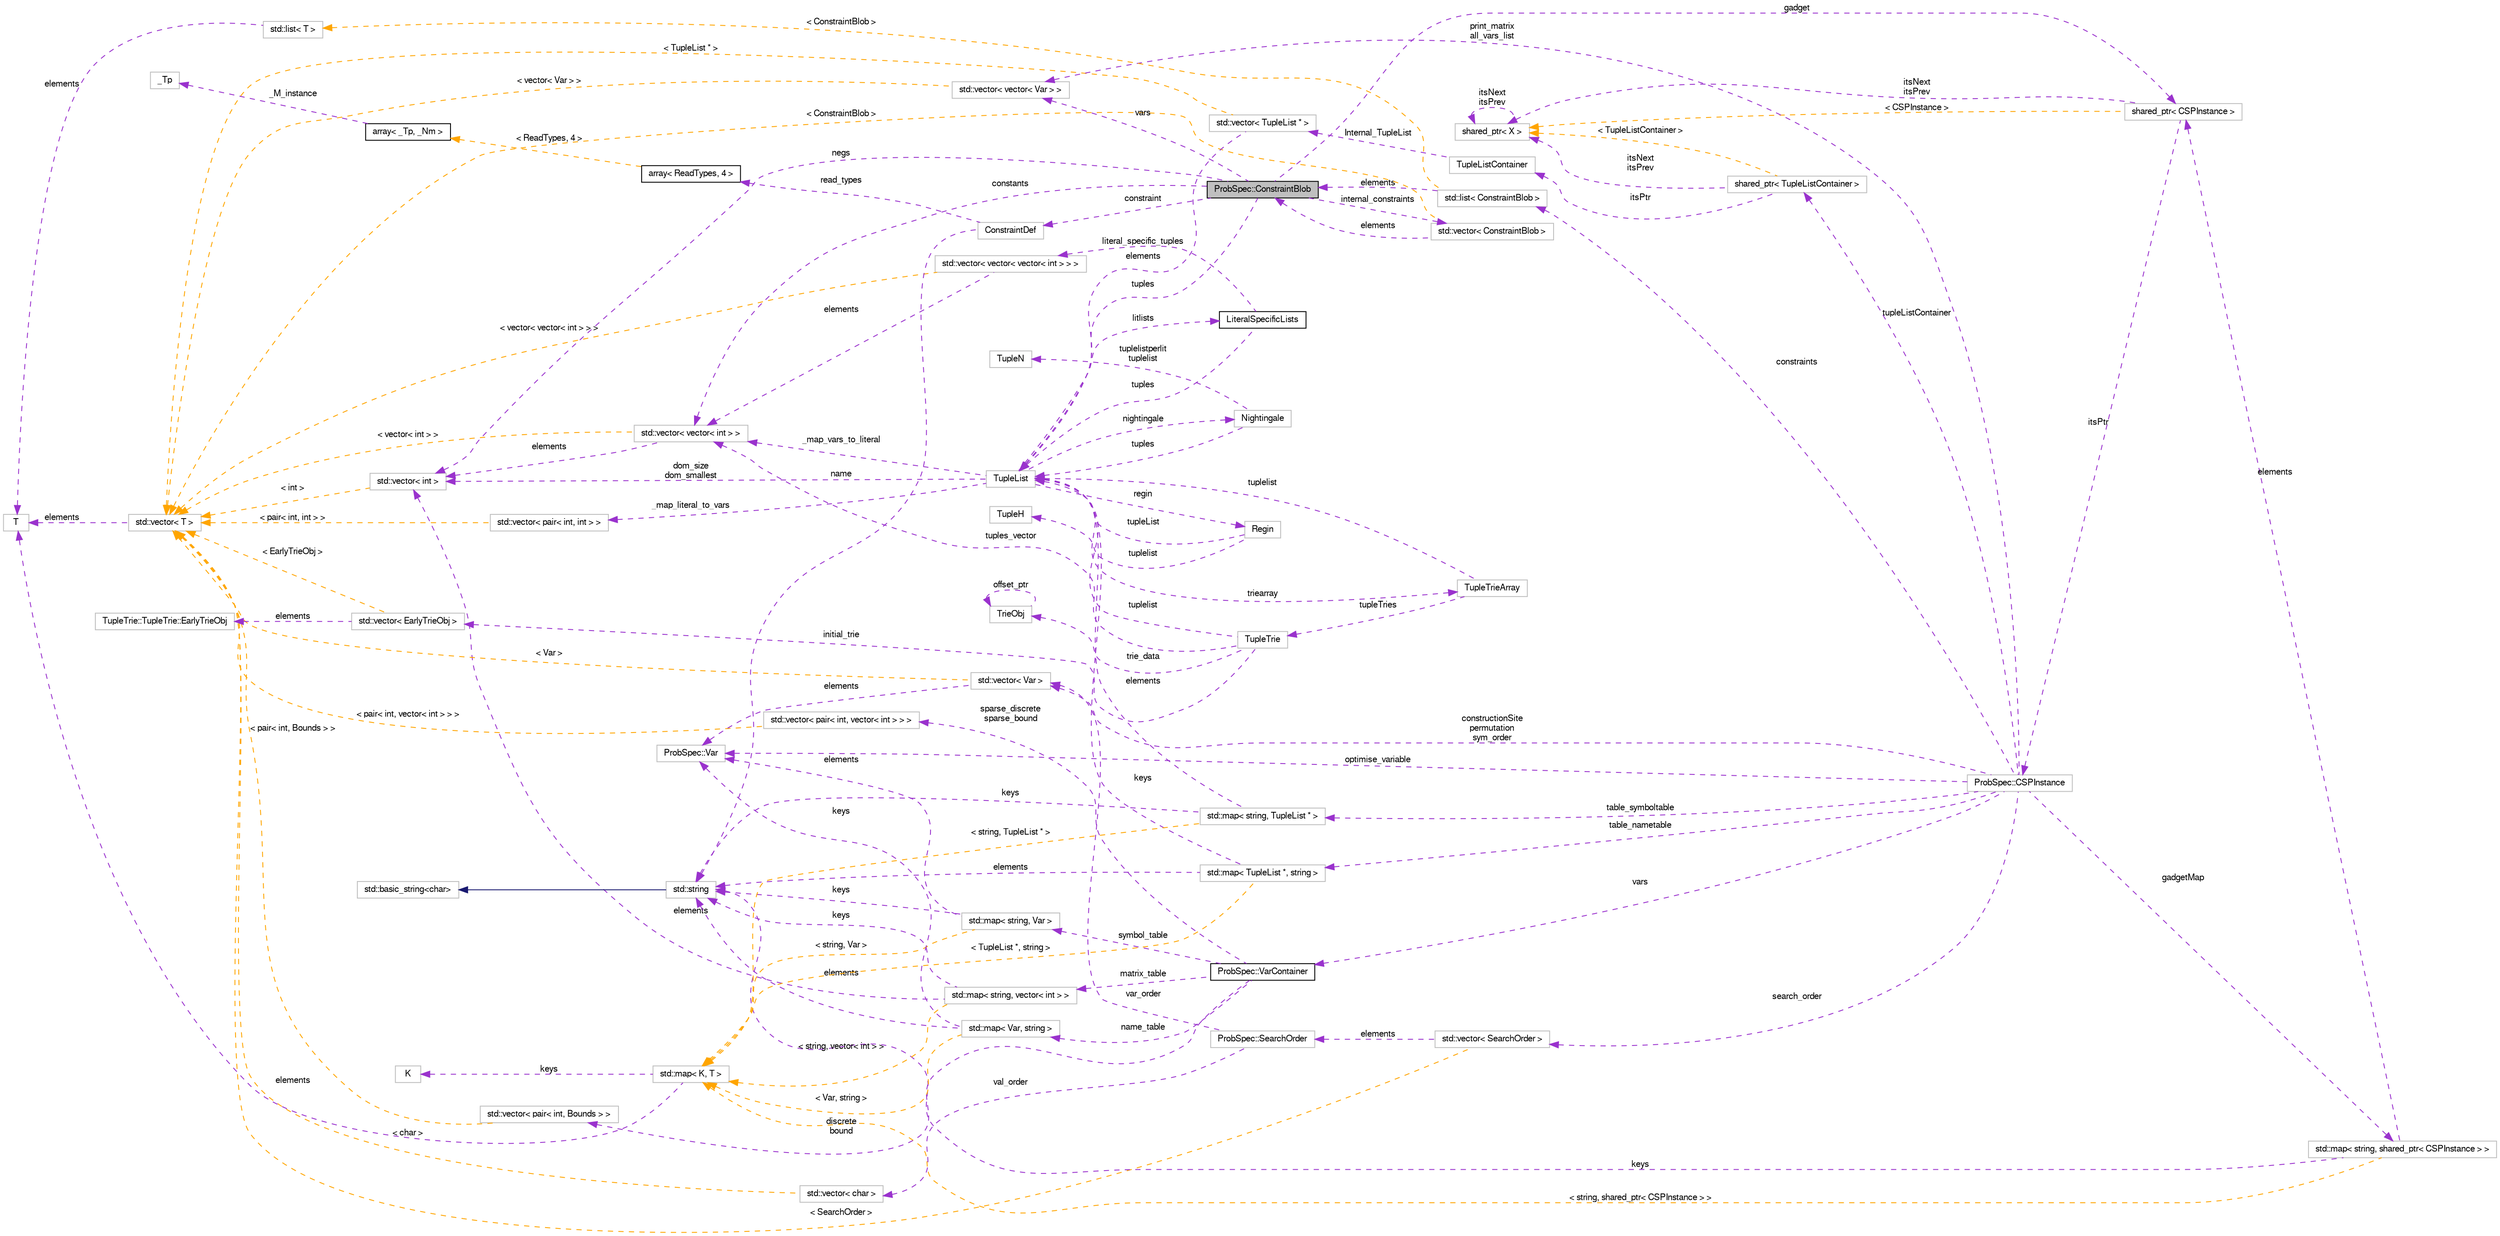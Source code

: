digraph G
{
  edge [fontname="FreeSans",fontsize="10",labelfontname="FreeSans",labelfontsize="10"];
  node [fontname="FreeSans",fontsize="10",shape=record];
  rankdir=LR;
  Node1 [label="ProbSpec::ConstraintBlob",height=0.2,width=0.4,color="black", fillcolor="grey75", style="filled" fontcolor="black"];
  Node2 -> Node1 [dir=back,color="darkorchid3",fontsize="10",style="dashed",label="constants",fontname="FreeSans"];
  Node2 [label="std::vector\< vector\< int \> \>",height=0.2,width=0.4,color="grey75", fillcolor="white", style="filled"];
  Node3 -> Node2 [dir=back,color="darkorchid3",fontsize="10",style="dashed",label="elements",fontname="FreeSans"];
  Node3 [label="std::vector\< int \>",height=0.2,width=0.4,color="grey75", fillcolor="white", style="filled"];
  Node4 -> Node3 [dir=back,color="orange",fontsize="10",style="dashed",label="\< int \>",fontname="FreeSans"];
  Node4 [label="std::vector\< T \>",height=0.2,width=0.4,color="grey75", fillcolor="white", style="filled",tooltip="STL class."];
  Node5 -> Node4 [dir=back,color="darkorchid3",fontsize="10",style="dashed",label="elements",fontname="FreeSans"];
  Node5 [label="T",height=0.2,width=0.4,color="grey75", fillcolor="white", style="filled"];
  Node4 -> Node2 [dir=back,color="orange",fontsize="10",style="dashed",label="\< vector\< int \> \>",fontname="FreeSans"];
  Node6 -> Node1 [dir=back,color="darkorchid3",fontsize="10",style="dashed",label="gadget",fontname="FreeSans"];
  Node6 [label="shared_ptr\< CSPInstance \>",height=0.2,width=0.4,color="grey75", fillcolor="white", style="filled"];
  Node7 -> Node6 [dir=back,color="darkorchid3",fontsize="10",style="dashed",label="itsNext\nitsPrev",fontname="FreeSans"];
  Node7 [label="shared_ptr\< X \>",height=0.2,width=0.4,color="grey75", fillcolor="white", style="filled"];
  Node7 -> Node7 [dir=back,color="darkorchid3",fontsize="10",style="dashed",label="itsNext\nitsPrev",fontname="FreeSans"];
  Node8 -> Node6 [dir=back,color="darkorchid3",fontsize="10",style="dashed",label="itsPtr",fontname="FreeSans"];
  Node8 [label="ProbSpec::CSPInstance",height=0.2,width=0.4,color="grey75", fillcolor="white", style="filled"];
  Node9 -> Node8 [dir=back,color="darkorchid3",fontsize="10",style="dashed",label="print_matrix\nall_vars_list",fontname="FreeSans"];
  Node9 [label="std::vector\< vector\< Var \> \>",height=0.2,width=0.4,color="grey75", fillcolor="white", style="filled"];
  Node4 -> Node9 [dir=back,color="orange",fontsize="10",style="dashed",label="\< vector\< Var \> \>",fontname="FreeSans"];
  Node10 -> Node8 [dir=back,color="darkorchid3",fontsize="10",style="dashed",label="table_nametable",fontname="FreeSans"];
  Node10 [label="std::map\< TupleList *, string \>",height=0.2,width=0.4,color="grey75", fillcolor="white", style="filled"];
  Node11 -> Node10 [dir=back,color="darkorchid3",fontsize="10",style="dashed",label="elements",fontname="FreeSans"];
  Node11 [label="std::string",height=0.2,width=0.4,color="grey75", fillcolor="white", style="filled",tooltip="STL class."];
  Node12 -> Node11 [dir=back,color="midnightblue",fontsize="10",style="solid",fontname="FreeSans"];
  Node12 [label="std::basic_string\<char\>",height=0.2,width=0.4,color="grey75", fillcolor="white", style="filled",tooltip="STL class."];
  Node13 -> Node10 [dir=back,color="darkorchid3",fontsize="10",style="dashed",label="keys",fontname="FreeSans"];
  Node13 [label="TupleList",height=0.2,width=0.4,color="grey75", fillcolor="white", style="filled"];
  Node2 -> Node13 [dir=back,color="darkorchid3",fontsize="10",style="dashed",label="_map_vars_to_literal",fontname="FreeSans"];
  Node14 -> Node13 [dir=back,color="darkorchid3",fontsize="10",style="dashed",label="triearray",fontname="FreeSans"];
  Node14 [label="TupleTrieArray",height=0.2,width=0.4,color="grey75", fillcolor="white", style="filled"];
  Node15 -> Node14 [dir=back,color="darkorchid3",fontsize="10",style="dashed",label="tupleTries",fontname="FreeSans"];
  Node15 [label="TupleTrie",height=0.2,width=0.4,color="grey75", fillcolor="white", style="filled"];
  Node16 -> Node15 [dir=back,color="darkorchid3",fontsize="10",style="dashed",label="initial_trie",fontname="FreeSans"];
  Node16 [label="std::vector\< EarlyTrieObj \>",height=0.2,width=0.4,color="grey75", fillcolor="white", style="filled"];
  Node17 -> Node16 [dir=back,color="darkorchid3",fontsize="10",style="dashed",label="elements",fontname="FreeSans"];
  Node17 [label="TupleTrie::TupleTrie::EarlyTrieObj",height=0.2,width=0.4,color="grey75", fillcolor="white", style="filled"];
  Node4 -> Node16 [dir=back,color="orange",fontsize="10",style="dashed",label="\< EarlyTrieObj \>",fontname="FreeSans"];
  Node2 -> Node15 [dir=back,color="darkorchid3",fontsize="10",style="dashed",label="tuples_vector",fontname="FreeSans"];
  Node18 -> Node15 [dir=back,color="darkorchid3",fontsize="10",style="dashed",label="trie_data",fontname="FreeSans"];
  Node18 [label="TrieObj",height=0.2,width=0.4,color="grey75", fillcolor="white", style="filled"];
  Node18 -> Node18 [dir=back,color="darkorchid3",fontsize="10",style="dashed",label="offset_ptr",fontname="FreeSans"];
  Node13 -> Node15 [dir=back,color="darkorchid3",fontsize="10",style="dashed",label="tuplelist",fontname="FreeSans"];
  Node13 -> Node14 [dir=back,color="darkorchid3",fontsize="10",style="dashed",label="tuplelist",fontname="FreeSans"];
  Node19 -> Node13 [dir=back,color="darkorchid3",fontsize="10",style="dashed",label="nightingale",fontname="FreeSans"];
  Node19 [label="Nightingale",height=0.2,width=0.4,color="grey75", fillcolor="white", style="filled"];
  Node20 -> Node19 [dir=back,color="darkorchid3",fontsize="10",style="dashed",label="tuplelistperlit\ntuplelist",fontname="FreeSans"];
  Node20 [label="TupleN",height=0.2,width=0.4,color="grey75", fillcolor="white", style="filled"];
  Node13 -> Node19 [dir=back,color="darkorchid3",fontsize="10",style="dashed",label="tuples",fontname="FreeSans"];
  Node21 -> Node13 [dir=back,color="darkorchid3",fontsize="10",style="dashed",label="litlists",fontname="FreeSans"];
  Node21 [label="LiteralSpecificLists",height=0.2,width=0.4,color="black", fillcolor="white", style="filled",URL="$class_literal_specific_lists.html",tooltip="The first GACtable implementation."];
  Node22 -> Node21 [dir=back,color="darkorchid3",fontsize="10",style="dashed",label="literal_specific_tuples",fontname="FreeSans"];
  Node22 [label="std::vector\< vector\< vector\< int \> \> \>",height=0.2,width=0.4,color="grey75", fillcolor="white", style="filled"];
  Node2 -> Node22 [dir=back,color="darkorchid3",fontsize="10",style="dashed",label="elements",fontname="FreeSans"];
  Node4 -> Node22 [dir=back,color="orange",fontsize="10",style="dashed",label="\< vector\< vector\< int \> \> \>",fontname="FreeSans"];
  Node13 -> Node21 [dir=back,color="darkorchid3",fontsize="10",style="dashed",label="tuples",fontname="FreeSans"];
  Node23 -> Node13 [dir=back,color="darkorchid3",fontsize="10",style="dashed",label="regin",fontname="FreeSans"];
  Node23 [label="Regin",height=0.2,width=0.4,color="grey75", fillcolor="white", style="filled"];
  Node24 -> Node23 [dir=back,color="darkorchid3",fontsize="10",style="dashed",label="tuplelist",fontname="FreeSans"];
  Node24 [label="TupleH",height=0.2,width=0.4,color="grey75", fillcolor="white", style="filled"];
  Node13 -> Node23 [dir=back,color="darkorchid3",fontsize="10",style="dashed",label="tupleList",fontname="FreeSans"];
  Node3 -> Node13 [dir=back,color="darkorchid3",fontsize="10",style="dashed",label="dom_size\ndom_smallest",fontname="FreeSans"];
  Node25 -> Node13 [dir=back,color="darkorchid3",fontsize="10",style="dashed",label="_map_literal_to_vars",fontname="FreeSans"];
  Node25 [label="std::vector\< pair\< int, int \> \>",height=0.2,width=0.4,color="grey75", fillcolor="white", style="filled"];
  Node4 -> Node25 [dir=back,color="orange",fontsize="10",style="dashed",label="\< pair\< int, int \> \>",fontname="FreeSans"];
  Node26 -> Node10 [dir=back,color="orange",fontsize="10",style="dashed",label="\< TupleList *, string \>",fontname="FreeSans"];
  Node26 [label="std::map\< K, T \>",height=0.2,width=0.4,color="grey75", fillcolor="white", style="filled",tooltip="STL class."];
  Node27 -> Node26 [dir=back,color="darkorchid3",fontsize="10",style="dashed",label="keys",fontname="FreeSans"];
  Node27 [label="K",height=0.2,width=0.4,color="grey75", fillcolor="white", style="filled"];
  Node5 -> Node26 [dir=back,color="darkorchid3",fontsize="10",style="dashed",label="elements",fontname="FreeSans"];
  Node28 -> Node8 [dir=back,color="darkorchid3",fontsize="10",style="dashed",label="constructionSite\npermutation\nsym_order",fontname="FreeSans"];
  Node28 [label="std::vector\< Var \>",height=0.2,width=0.4,color="grey75", fillcolor="white", style="filled"];
  Node29 -> Node28 [dir=back,color="darkorchid3",fontsize="10",style="dashed",label="elements",fontname="FreeSans"];
  Node29 [label="ProbSpec::Var",height=0.2,width=0.4,color="grey75", fillcolor="white", style="filled"];
  Node4 -> Node28 [dir=back,color="orange",fontsize="10",style="dashed",label="\< Var \>",fontname="FreeSans"];
  Node30 -> Node8 [dir=back,color="darkorchid3",fontsize="10",style="dashed",label="search_order",fontname="FreeSans"];
  Node30 [label="std::vector\< SearchOrder \>",height=0.2,width=0.4,color="grey75", fillcolor="white", style="filled"];
  Node31 -> Node30 [dir=back,color="darkorchid3",fontsize="10",style="dashed",label="elements",fontname="FreeSans"];
  Node31 [label="ProbSpec::SearchOrder",height=0.2,width=0.4,color="grey75", fillcolor="white", style="filled"];
  Node32 -> Node31 [dir=back,color="darkorchid3",fontsize="10",style="dashed",label="val_order",fontname="FreeSans"];
  Node32 [label="std::vector\< char \>",height=0.2,width=0.4,color="grey75", fillcolor="white", style="filled"];
  Node4 -> Node32 [dir=back,color="orange",fontsize="10",style="dashed",label="\< char \>",fontname="FreeSans"];
  Node28 -> Node31 [dir=back,color="darkorchid3",fontsize="10",style="dashed",label="var_order",fontname="FreeSans"];
  Node4 -> Node30 [dir=back,color="orange",fontsize="10",style="dashed",label="\< SearchOrder \>",fontname="FreeSans"];
  Node33 -> Node8 [dir=back,color="darkorchid3",fontsize="10",style="dashed",label="table_symboltable",fontname="FreeSans"];
  Node33 [label="std::map\< string, TupleList * \>",height=0.2,width=0.4,color="grey75", fillcolor="white", style="filled"];
  Node11 -> Node33 [dir=back,color="darkorchid3",fontsize="10",style="dashed",label="keys",fontname="FreeSans"];
  Node13 -> Node33 [dir=back,color="darkorchid3",fontsize="10",style="dashed",label="elements",fontname="FreeSans"];
  Node26 -> Node33 [dir=back,color="orange",fontsize="10",style="dashed",label="\< string, TupleList * \>",fontname="FreeSans"];
  Node34 -> Node8 [dir=back,color="darkorchid3",fontsize="10",style="dashed",label="gadgetMap",fontname="FreeSans"];
  Node34 [label="std::map\< string, shared_ptr\< CSPInstance \> \>",height=0.2,width=0.4,color="grey75", fillcolor="white", style="filled"];
  Node6 -> Node34 [dir=back,color="darkorchid3",fontsize="10",style="dashed",label="elements",fontname="FreeSans"];
  Node11 -> Node34 [dir=back,color="darkorchid3",fontsize="10",style="dashed",label="keys",fontname="FreeSans"];
  Node26 -> Node34 [dir=back,color="orange",fontsize="10",style="dashed",label="\< string, shared_ptr\< CSPInstance \> \>",fontname="FreeSans"];
  Node35 -> Node8 [dir=back,color="darkorchid3",fontsize="10",style="dashed",label="vars",fontname="FreeSans"];
  Node35 [label="ProbSpec::VarContainer",height=0.2,width=0.4,color="black", fillcolor="white", style="filled",URL="$struct_prob_spec_1_1_var_container.html",tooltip="Contains all the variables in a CSP instance."];
  Node36 -> Node35 [dir=back,color="darkorchid3",fontsize="10",style="dashed",label="discrete\nbound",fontname="FreeSans"];
  Node36 [label="std::vector\< pair\< int, Bounds \> \>",height=0.2,width=0.4,color="grey75", fillcolor="white", style="filled"];
  Node4 -> Node36 [dir=back,color="orange",fontsize="10",style="dashed",label="\< pair\< int, Bounds \> \>",fontname="FreeSans"];
  Node37 -> Node35 [dir=back,color="darkorchid3",fontsize="10",style="dashed",label="matrix_table",fontname="FreeSans"];
  Node37 [label="std::map\< string, vector\< int \> \>",height=0.2,width=0.4,color="grey75", fillcolor="white", style="filled"];
  Node11 -> Node37 [dir=back,color="darkorchid3",fontsize="10",style="dashed",label="keys",fontname="FreeSans"];
  Node3 -> Node37 [dir=back,color="darkorchid3",fontsize="10",style="dashed",label="elements",fontname="FreeSans"];
  Node26 -> Node37 [dir=back,color="orange",fontsize="10",style="dashed",label="\< string, vector\< int \> \>",fontname="FreeSans"];
  Node38 -> Node35 [dir=back,color="darkorchid3",fontsize="10",style="dashed",label="sparse_discrete\nsparse_bound",fontname="FreeSans"];
  Node38 [label="std::vector\< pair\< int, vector\< int \> \> \>",height=0.2,width=0.4,color="grey75", fillcolor="white", style="filled"];
  Node4 -> Node38 [dir=back,color="orange",fontsize="10",style="dashed",label="\< pair\< int, vector\< int \> \> \>",fontname="FreeSans"];
  Node39 -> Node35 [dir=back,color="darkorchid3",fontsize="10",style="dashed",label="name_table",fontname="FreeSans"];
  Node39 [label="std::map\< Var, string \>",height=0.2,width=0.4,color="grey75", fillcolor="white", style="filled"];
  Node11 -> Node39 [dir=back,color="darkorchid3",fontsize="10",style="dashed",label="elements",fontname="FreeSans"];
  Node29 -> Node39 [dir=back,color="darkorchid3",fontsize="10",style="dashed",label="keys",fontname="FreeSans"];
  Node26 -> Node39 [dir=back,color="orange",fontsize="10",style="dashed",label="\< Var, string \>",fontname="FreeSans"];
  Node40 -> Node35 [dir=back,color="darkorchid3",fontsize="10",style="dashed",label="symbol_table",fontname="FreeSans"];
  Node40 [label="std::map\< string, Var \>",height=0.2,width=0.4,color="grey75", fillcolor="white", style="filled"];
  Node11 -> Node40 [dir=back,color="darkorchid3",fontsize="10",style="dashed",label="keys",fontname="FreeSans"];
  Node29 -> Node40 [dir=back,color="darkorchid3",fontsize="10",style="dashed",label="elements",fontname="FreeSans"];
  Node26 -> Node40 [dir=back,color="orange",fontsize="10",style="dashed",label="\< string, Var \>",fontname="FreeSans"];
  Node29 -> Node8 [dir=back,color="darkorchid3",fontsize="10",style="dashed",label="optimise_variable",fontname="FreeSans"];
  Node41 -> Node8 [dir=back,color="darkorchid3",fontsize="10",style="dashed",label="constraints",fontname="FreeSans"];
  Node41 [label="std::list\< ConstraintBlob \>",height=0.2,width=0.4,color="grey75", fillcolor="white", style="filled"];
  Node1 -> Node41 [dir=back,color="darkorchid3",fontsize="10",style="dashed",label="elements",fontname="FreeSans"];
  Node42 -> Node41 [dir=back,color="orange",fontsize="10",style="dashed",label="\< ConstraintBlob \>",fontname="FreeSans"];
  Node42 [label="std::list\< T \>",height=0.2,width=0.4,color="grey75", fillcolor="white", style="filled",tooltip="STL class."];
  Node5 -> Node42 [dir=back,color="darkorchid3",fontsize="10",style="dashed",label="elements",fontname="FreeSans"];
  Node43 -> Node8 [dir=back,color="darkorchid3",fontsize="10",style="dashed",label="tupleListContainer",fontname="FreeSans"];
  Node43 [label="shared_ptr\< TupleListContainer \>",height=0.2,width=0.4,color="grey75", fillcolor="white", style="filled"];
  Node7 -> Node43 [dir=back,color="darkorchid3",fontsize="10",style="dashed",label="itsNext\nitsPrev",fontname="FreeSans"];
  Node44 -> Node43 [dir=back,color="darkorchid3",fontsize="10",style="dashed",label="itsPtr",fontname="FreeSans"];
  Node44 [label="TupleListContainer",height=0.2,width=0.4,color="grey75", fillcolor="white", style="filled"];
  Node45 -> Node44 [dir=back,color="darkorchid3",fontsize="10",style="dashed",label="Internal_TupleList",fontname="FreeSans"];
  Node45 [label="std::vector\< TupleList * \>",height=0.2,width=0.4,color="grey75", fillcolor="white", style="filled"];
  Node13 -> Node45 [dir=back,color="darkorchid3",fontsize="10",style="dashed",label="elements",fontname="FreeSans"];
  Node4 -> Node45 [dir=back,color="orange",fontsize="10",style="dashed",label="\< TupleList * \>",fontname="FreeSans"];
  Node7 -> Node43 [dir=back,color="orange",fontsize="10",style="dashed",label="\< TupleListContainer \>",fontname="FreeSans"];
  Node7 -> Node6 [dir=back,color="orange",fontsize="10",style="dashed",label="\< CSPInstance \>",fontname="FreeSans"];
  Node46 -> Node1 [dir=back,color="darkorchid3",fontsize="10",style="dashed",label="constraint",fontname="FreeSans"];
  Node46 [label="ConstraintDef",height=0.2,width=0.4,color="grey75", fillcolor="white", style="filled"];
  Node11 -> Node46 [dir=back,color="darkorchid3",fontsize="10",style="dashed",label="name",fontname="FreeSans"];
  Node47 -> Node46 [dir=back,color="darkorchid3",fontsize="10",style="dashed",label="read_types",fontname="FreeSans"];
  Node47 [label="array\< ReadTypes, 4 \>",height=0.2,width=0.4,color="black", fillcolor="white", style="filled",URL="$structarray.html"];
  Node48 -> Node47 [dir=back,color="orange",fontsize="10",style="dashed",label="\< ReadTypes, 4 \>",fontname="FreeSans"];
  Node48 [label="array\< _Tp, _Nm \>",height=0.2,width=0.4,color="black", fillcolor="white", style="filled",URL="$structarray.html",tooltip="struct array [6.2.2]. NB: Requires complete type _Tp."];
  Node49 -> Node48 [dir=back,color="darkorchid3",fontsize="10",style="dashed",label="_M_instance",fontname="FreeSans"];
  Node49 [label="_Tp",height=0.2,width=0.4,color="grey75", fillcolor="white", style="filled"];
  Node9 -> Node1 [dir=back,color="darkorchid3",fontsize="10",style="dashed",label="vars",fontname="FreeSans"];
  Node3 -> Node1 [dir=back,color="darkorchid3",fontsize="10",style="dashed",label="negs",fontname="FreeSans"];
  Node50 -> Node1 [dir=back,color="darkorchid3",fontsize="10",style="dashed",label="internal_constraints",fontname="FreeSans"];
  Node50 [label="std::vector\< ConstraintBlob \>",height=0.2,width=0.4,color="grey75", fillcolor="white", style="filled"];
  Node1 -> Node50 [dir=back,color="darkorchid3",fontsize="10",style="dashed",label="elements",fontname="FreeSans"];
  Node4 -> Node50 [dir=back,color="orange",fontsize="10",style="dashed",label="\< ConstraintBlob \>",fontname="FreeSans"];
  Node13 -> Node1 [dir=back,color="darkorchid3",fontsize="10",style="dashed",label="tuples",fontname="FreeSans"];
}
